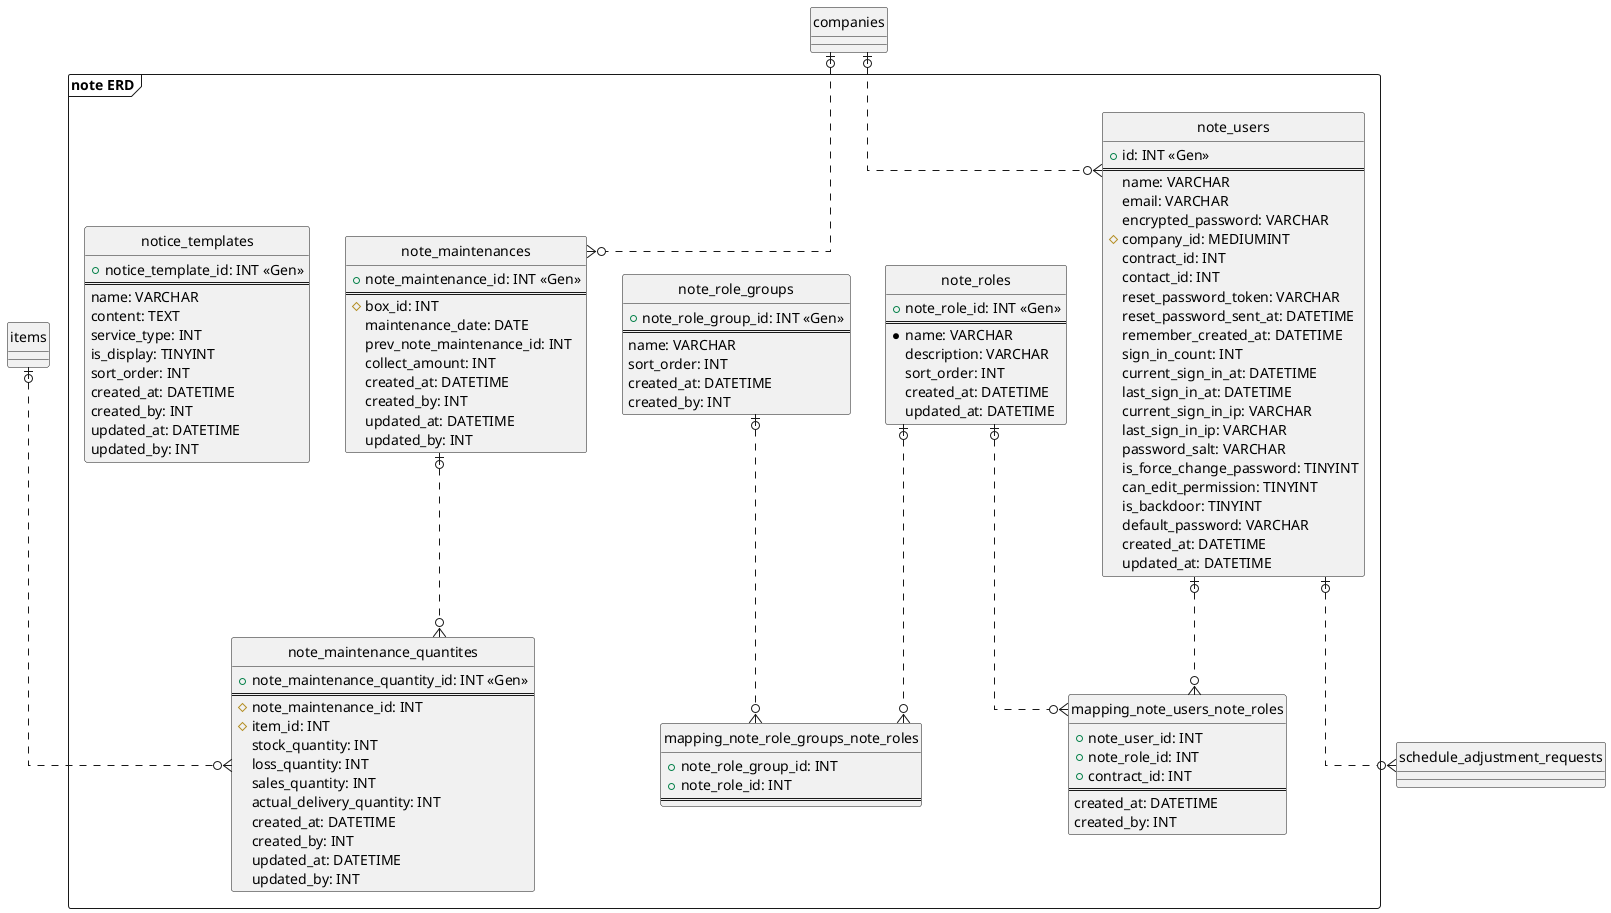@startuml subsystem-note

' hide the spot
hide circle

' avoid problems with angled crows feet
skinparam linetype ortho

frame "note ERD" {
  entity "note_maintenance_quantites" {
    + note_maintenance_quantity_id: INT <<Gen>>
    ==
    # note_maintenance_id: INT
    # item_id: INT
    stock_quantity: INT
    loss_quantity: INT
    sales_quantity: INT
    actual_delivery_quantity: INT
    created_at: DATETIME
    created_by: INT
    updated_at: DATETIME
    updated_by: INT
  }
  entity "note_maintenances" {
    + note_maintenance_id: INT <<Gen>>
    ==
    # box_id: INT
    maintenance_date: DATE
    prev_note_maintenance_id: INT
    collect_amount: INT
    created_at: DATETIME
    created_by: INT
    updated_at: DATETIME
    updated_by: INT
  }
  entity "note_role_groups" {
    + note_role_group_id: INT <<Gen>>
    ==
    name: VARCHAR
    sort_order: INT
    created_at: DATETIME
    created_by: INT
  }
  entity "note_roles" {
    + note_role_id: INT <<Gen>>
    ==
    * name: VARCHAR
    description: VARCHAR
    sort_order: INT
    created_at: DATETIME
    updated_at: DATETIME
  }
  entity "mapping_note_role_groups_note_roles" {
    + note_role_group_id: INT
    + note_role_id: INT
    ==
  }
  entity "mapping_note_users_note_roles" {
    + note_user_id: INT
    + note_role_id: INT
    + contract_id: INT
    ==
    created_at: DATETIME
    created_by: INT
  }
  entity "note_users" {
    + id: INT <<Gen>>
    ==
    name: VARCHAR
    email: VARCHAR
    encrypted_password: VARCHAR
    # company_id: MEDIUMINT
    contract_id: INT
    contact_id: INT
    reset_password_token: VARCHAR
    reset_password_sent_at: DATETIME
    remember_created_at: DATETIME
    sign_in_count: INT
    current_sign_in_at: DATETIME
    last_sign_in_at: DATETIME
    current_sign_in_ip: VARCHAR
    last_sign_in_ip: VARCHAR
    password_salt: VARCHAR
    is_force_change_password: TINYINT
    can_edit_permission: TINYINT
    is_backdoor: TINYINT
    default_password: VARCHAR
    created_at: DATETIME
    updated_at: DATETIME
  }
  entity "notice_templates" {
    + notice_template_id: INT <<Gen>>
    ==
    name: VARCHAR
    content: TEXT
    service_type: INT
    is_display: TINYINT
    sort_order: INT
    created_at: DATETIME
    created_by: INT
    updated_at: DATETIME
    updated_by: INT
  }
  note_users |o..o{ mapping_note_users_note_roles
  note_roles |o..o{ mapping_note_users_note_roles
  note_maintenances |o..o{ note_maintenance_quantites
  note_role_groups |o..o{ mapping_note_role_groups_note_roles
  note_roles |o..o{ mapping_note_role_groups_note_roles
}
companies |o..o{ note_users
companies |o..o{ note_maintenances
items |o..o{ note_maintenance_quantites
note_users |o..o{ schedule_adjustment_requests

@enduml
